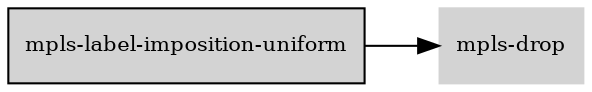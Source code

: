 digraph "mpls_label_imposition_uniform_subgraph" {
  rankdir=LR;
  node [shape=box, style=filled, fontsize=10, color=lightgray, fontcolor=black, fillcolor=lightgray];
  "mpls-label-imposition-uniform" [color=black, fontcolor=black, fillcolor=lightgray];
  edge [fontsize=8];
  "mpls-label-imposition-uniform" -> "mpls-drop";
}
